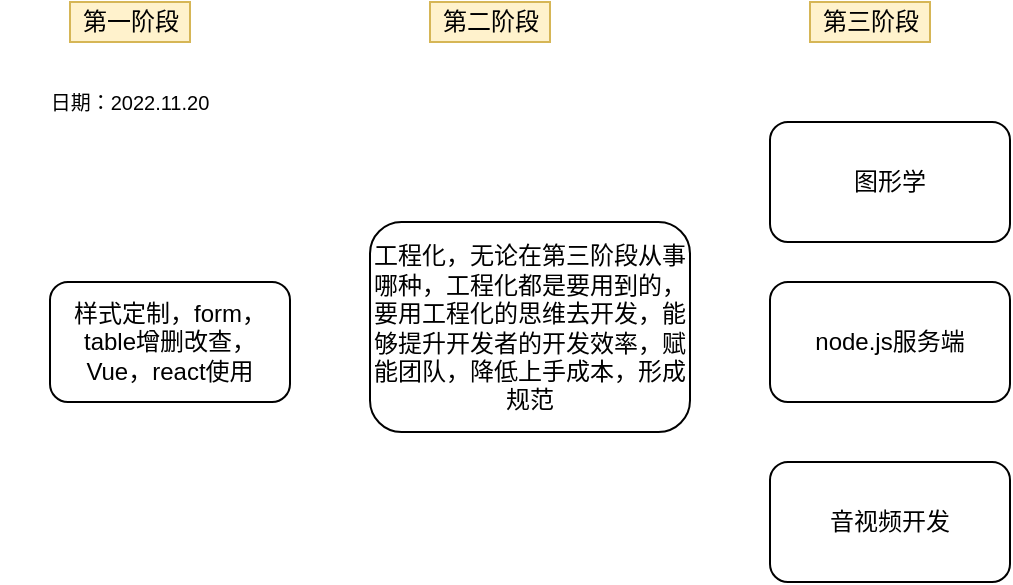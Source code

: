 <mxfile version="20.5.3" type="github">
  <diagram id="cjs5cMYpWu3yhjerSgPW" name="第 1 页">
    <mxGraphModel dx="1038" dy="571" grid="1" gridSize="10" guides="1" tooltips="1" connect="1" arrows="1" fold="1" page="1" pageScale="1" pageWidth="827" pageHeight="1169" math="0" shadow="0">
      <root>
        <mxCell id="0" />
        <mxCell id="1" parent="0" />
        <mxCell id="gPv0gKWDtR1v-yf-6wsD-1" value="样式定制，form，table增删改查，Vue，react使用" style="rounded=1;whiteSpace=wrap;html=1;" vertex="1" parent="1">
          <mxGeometry x="280" y="210" width="120" height="60" as="geometry" />
        </mxCell>
        <mxCell id="gPv0gKWDtR1v-yf-6wsD-2" value="工程化，无论在第三阶段从事哪种，工程化都是要用到的，要用工程化的思维去开发，能够提升开发者的开发效率，赋能团队，降低上手成本，形成规范" style="rounded=1;whiteSpace=wrap;html=1;" vertex="1" parent="1">
          <mxGeometry x="440" y="180" width="160" height="105" as="geometry" />
        </mxCell>
        <mxCell id="gPv0gKWDtR1v-yf-6wsD-3" value="图形学" style="rounded=1;whiteSpace=wrap;html=1;" vertex="1" parent="1">
          <mxGeometry x="640" y="130" width="120" height="60" as="geometry" />
        </mxCell>
        <mxCell id="gPv0gKWDtR1v-yf-6wsD-4" value="node.js服务端" style="rounded=1;whiteSpace=wrap;html=1;" vertex="1" parent="1">
          <mxGeometry x="640" y="210" width="120" height="60" as="geometry" />
        </mxCell>
        <mxCell id="gPv0gKWDtR1v-yf-6wsD-5" value="音视频开发" style="rounded=1;whiteSpace=wrap;html=1;" vertex="1" parent="1">
          <mxGeometry x="640" y="300" width="120" height="60" as="geometry" />
        </mxCell>
        <mxCell id="gPv0gKWDtR1v-yf-6wsD-6" value="第一阶段" style="text;html=1;align=center;verticalAlign=middle;resizable=0;points=[];autosize=1;fillColor=#fff2cc;strokeColor=#d6b656;" vertex="1" parent="1">
          <mxGeometry x="290" y="70" width="60" height="20" as="geometry" />
        </mxCell>
        <mxCell id="gPv0gKWDtR1v-yf-6wsD-7" value="第二阶段" style="text;html=1;align=center;verticalAlign=middle;resizable=0;points=[];autosize=1;fillColor=#fff2cc;strokeColor=#d6b656;" vertex="1" parent="1">
          <mxGeometry x="470" y="70" width="60" height="20" as="geometry" />
        </mxCell>
        <mxCell id="gPv0gKWDtR1v-yf-6wsD-8" value="第三阶段" style="text;html=1;align=center;verticalAlign=middle;resizable=0;points=[];autosize=1;fillColor=#fff2cc;strokeColor=#d6b656;" vertex="1" parent="1">
          <mxGeometry x="660" y="70" width="60" height="20" as="geometry" />
        </mxCell>
        <mxCell id="gPv0gKWDtR1v-yf-6wsD-9" value="&lt;font style=&quot;font-size: 10px&quot;&gt;日期：2022.11.20&lt;/font&gt;" style="text;html=1;strokeColor=none;fillColor=none;align=center;verticalAlign=middle;whiteSpace=wrap;rounded=0;" vertex="1" parent="1">
          <mxGeometry x="255" y="110" width="130" height="20" as="geometry" />
        </mxCell>
      </root>
    </mxGraphModel>
  </diagram>
</mxfile>
